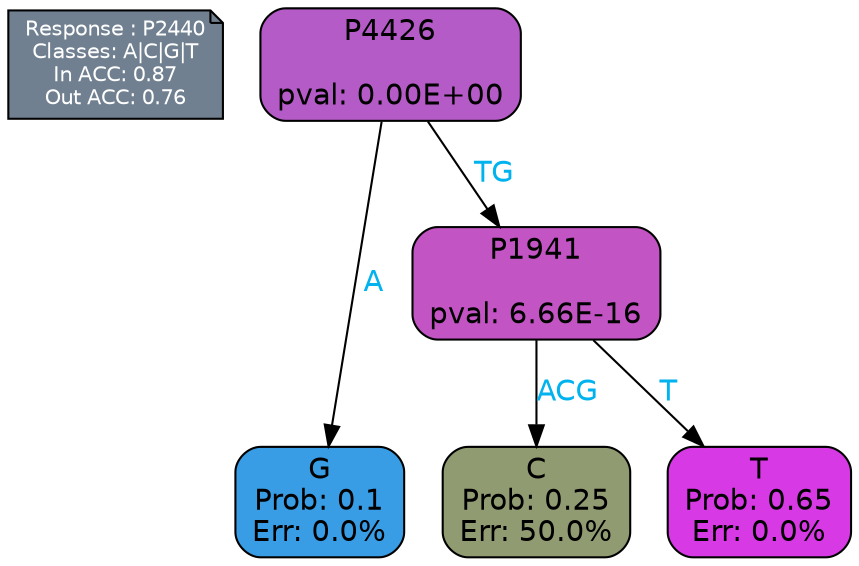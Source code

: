 digraph Tree {
node [shape=box, style="filled, rounded", color="black", fontname=helvetica] ;
graph [ranksep=equally, splines=polylines, bgcolor=transparent, dpi=600] ;
edge [fontname=helvetica] ;
LEGEND [label="Response : P2440
Classes: A|C|G|T
In ACC: 0.87
Out ACC: 0.76
",shape=note,align=left,style=filled,fillcolor="slategray",fontcolor="white",fontsize=10];1 [label="P4426

pval: 0.00E+00", fillcolor="#b55bc7"] ;
2 [label="G
Prob: 0.1
Err: 0.0%", fillcolor="#399de5"] ;
3 [label="P1941

pval: 6.66E-16", fillcolor="#c354c4"] ;
4 [label="C
Prob: 0.25
Err: 50.0%", fillcolor="#919b72"] ;
5 [label="T
Prob: 0.65
Err: 0.0%", fillcolor="#d739e5"] ;
1 -> 2 [label="A",fontcolor=deepskyblue2] ;
1 -> 3 [label="TG",fontcolor=deepskyblue2] ;
3 -> 4 [label="ACG",fontcolor=deepskyblue2] ;
3 -> 5 [label="T",fontcolor=deepskyblue2] ;
{rank = same; 2;4;5;}{rank = same; LEGEND;1;}}